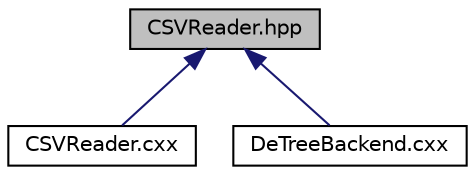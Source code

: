 digraph "CSVReader.hpp"
{
 // LATEX_PDF_SIZE
  edge [fontname="Helvetica",fontsize="10",labelfontname="Helvetica",labelfontsize="10"];
  node [fontname="Helvetica",fontsize="10",shape=record];
  Node1 [label="CSVReader.hpp",height=0.2,width=0.4,color="black", fillcolor="grey75", style="filled", fontcolor="black",tooltip=" "];
  Node1 -> Node2 [dir="back",color="midnightblue",fontsize="10",style="solid",fontname="Helvetica"];
  Node2 [label="CSVReader.cxx",height=0.2,width=0.4,color="black", fillcolor="white", style="filled",URL="$_c_s_v_reader_8cxx.html",tooltip=" "];
  Node1 -> Node3 [dir="back",color="midnightblue",fontsize="10",style="solid",fontname="Helvetica"];
  Node3 [label="DeTreeBackend.cxx",height=0.2,width=0.4,color="black", fillcolor="white", style="filled",URL="$_de_tree_backend_8cxx.html",tooltip=" "];
}
